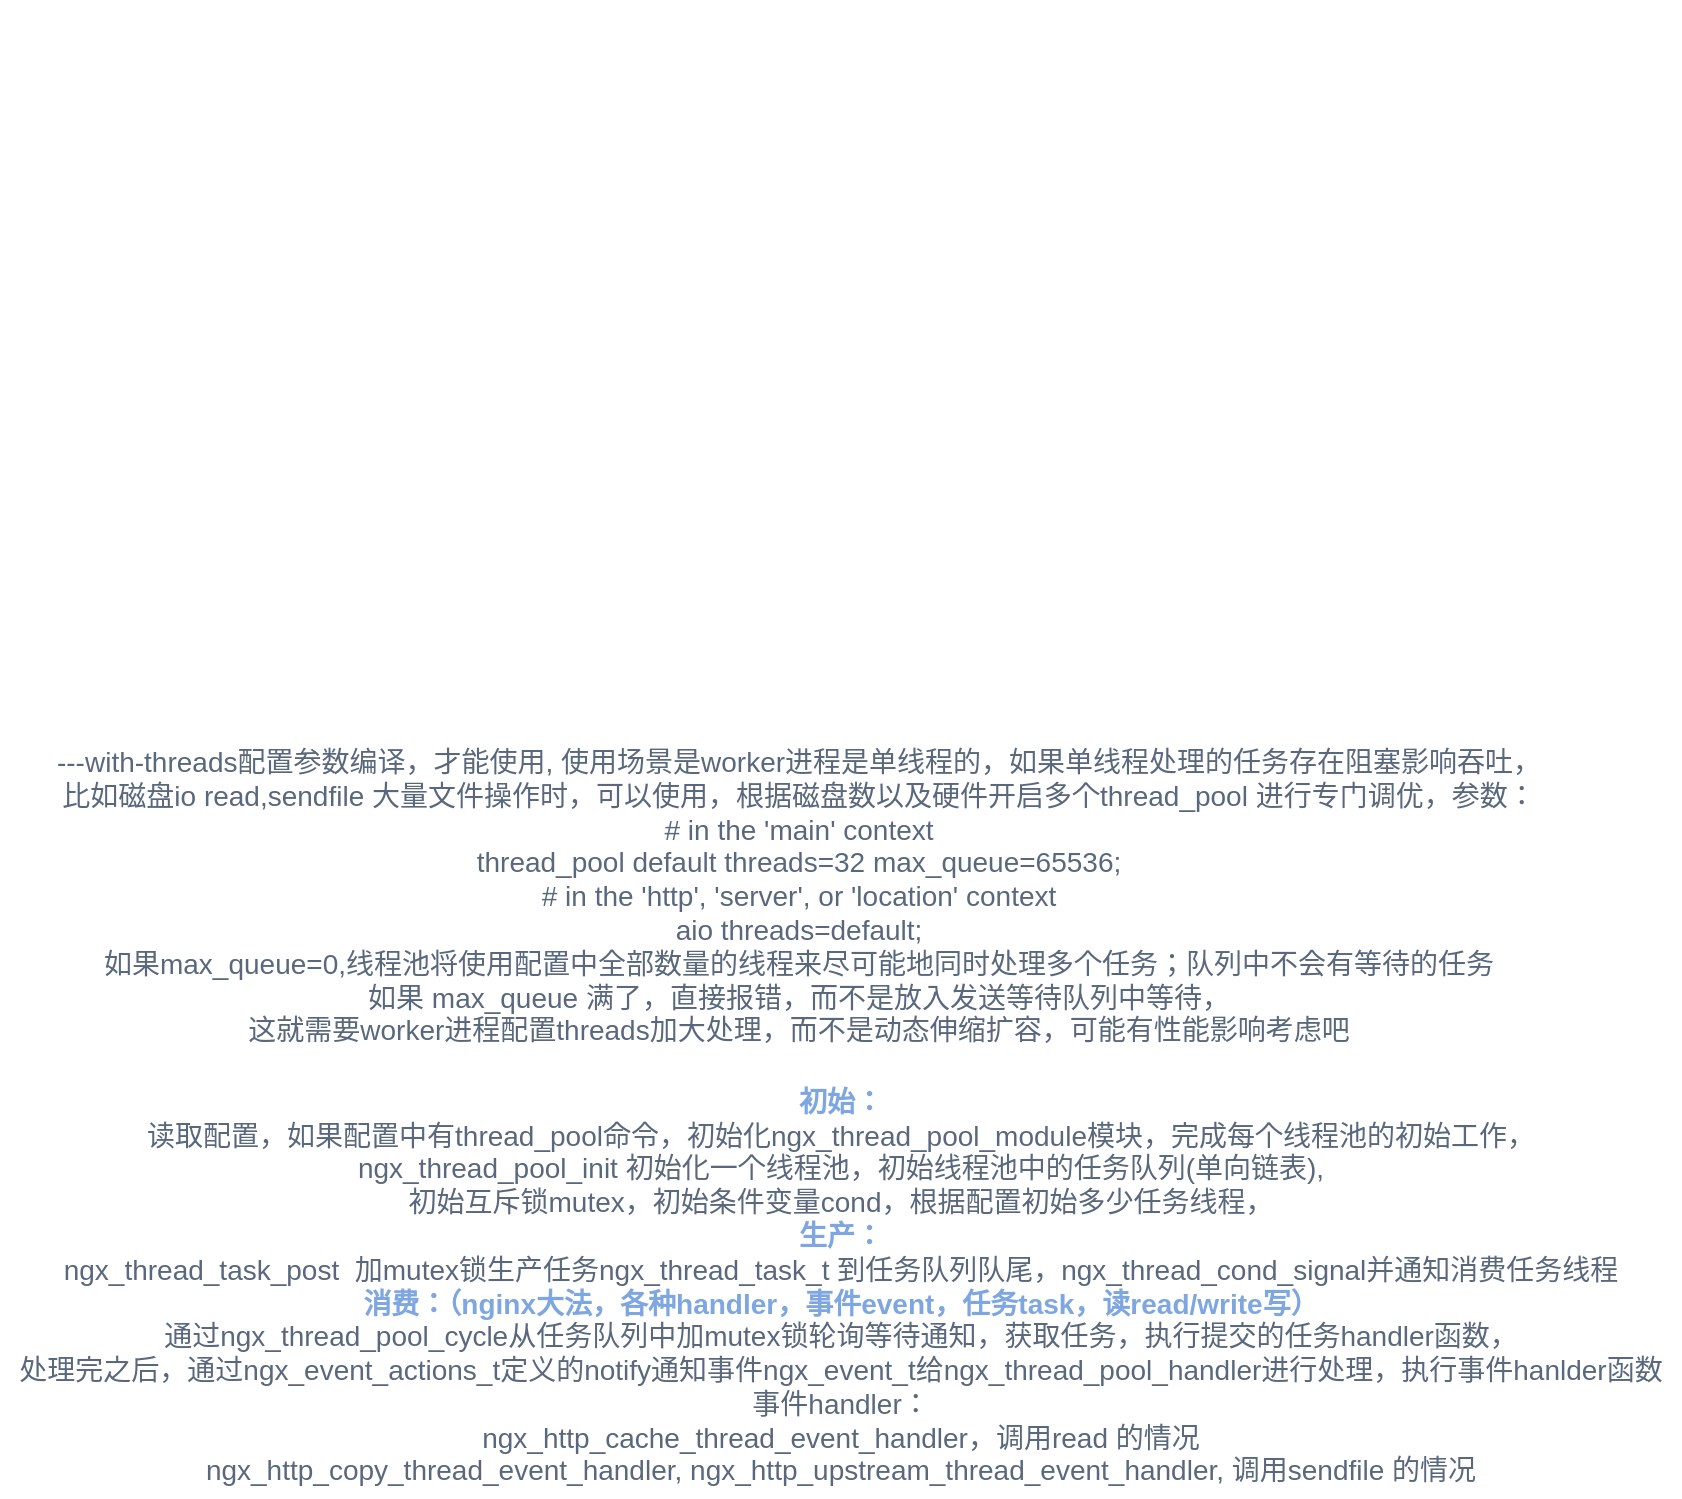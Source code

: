 <mxfile version="15.8.6" type="github">
  <diagram id="FWJPGezK9j8gdbF37r2M" name="Page-1">
    <mxGraphModel dx="1773" dy="603" grid="1" gridSize="10" guides="1" tooltips="1" connect="1" arrows="1" fold="1" page="1" pageScale="1" pageWidth="827" pageHeight="1169" math="0" shadow="0">
      <root>
        <mxCell id="0" />
        <mxCell id="1" parent="0" />
        <mxCell id="SzUL2O4MbR3VGQP7T_4b-2" value="" style="shape=image;verticalLabelPosition=bottom;labelBackgroundColor=#ffffff;verticalAlign=top;aspect=fixed;imageAspect=0;image=https://www.nginx.com/wp-content/uploads/2016/07/thread-pools-worker-process-event-cycle.png;" vertex="1" parent="1">
          <mxGeometry x="10" y="167.88" width="746.42" height="353.12" as="geometry" />
        </mxCell>
        <mxCell id="SzUL2O4MbR3VGQP7T_4b-3" value="---with-threads配置参数编译，才能使用, 使用场景是worker进程是单线程的，如果单线程处理的任务存在阻塞影响吞吐，&lt;br style=&quot;font-size: 14px;&quot;&gt;比如磁盘io read,sendfile 大量文件操作时，可以使用，根据磁盘数以及硬件开启多个thread_pool 进行专门调优，参数：&lt;br style=&quot;font-size: 14px;&quot;&gt;&lt;div style=&quot;font-size: 14px;&quot;&gt;# in the &#39;main&#39; context&lt;/div&gt;&lt;div style=&quot;font-size: 14px;&quot;&gt;thread_pool default threads=32 max_queue=65536;&lt;/div&gt;&lt;div style=&quot;font-size: 14px;&quot;&gt;# in the &#39;http&#39;, &#39;server&#39;, or &#39;location&#39; context&lt;/div&gt;&lt;div style=&quot;font-size: 14px;&quot;&gt;aio threads=default;&lt;/div&gt;&lt;div style=&quot;font-size: 14px;&quot;&gt;如果max_queue=0,线程池将使用配置中全部数量的线程来尽可能地同时处理多个任务；队列中不会有等待的任务&lt;/div&gt;&lt;div style=&quot;font-size: 14px;&quot;&gt;&lt;div style=&quot;font-size: 14px;&quot;&gt;如果 max_queue&amp;nbsp;满了，直接报错，而不是放入发送等待队列中等待，&lt;/div&gt;&lt;div style=&quot;font-size: 14px;&quot;&gt;这就需要worker进程配置threads加大处理，而不是动态伸缩扩容，可能有性能影响考虑吧&lt;/div&gt;&lt;/div&gt;" style="text;html=1;align=center;verticalAlign=middle;resizable=0;points=[];autosize=1;strokeColor=none;fillColor=none;fontSize=14;fontColor=#5A687D;fontStyle=0" vertex="1" parent="1">
          <mxGeometry x="8" y="535" width="760" height="160" as="geometry" />
        </mxCell>
        <mxCell id="SzUL2O4MbR3VGQP7T_4b-4" value="&lt;b style=&quot;font-size: 14px&quot;&gt;&lt;font color=&quot;#7ea6e0&quot;&gt;初始：&lt;br style=&quot;font-size: 14px&quot;&gt;&lt;/font&gt;&lt;/b&gt;读取配置，如果配置中有thread_pool命令，初始化ngx_thread_pool_module模块，完成每个线程池的初始工作，&lt;br style=&quot;font-size: 14px&quot;&gt;ngx_thread_pool_init 初始化一个线程池，初始线程池中的任务队列(单向链表),&lt;br style=&quot;font-size: 14px&quot;&gt;初始互斥锁mutex，初始条件变量cond，根据配置初始多少任务线程，&lt;br style=&quot;font-size: 14px&quot;&gt;&lt;b style=&quot;font-size: 14px&quot;&gt;&lt;font color=&quot;#7ea6e0&quot;&gt;生产：&lt;br style=&quot;font-size: 14px&quot;&gt;&lt;/font&gt;&lt;/b&gt;ngx_thread_task_post&amp;nbsp; 加mutex锁生产任务ngx_thread_task_t 到任务队列队尾，ngx_thread_cond_signal并通知消费任务线程&lt;br style=&quot;font-size: 14px&quot;&gt;&lt;b style=&quot;font-size: 14px&quot;&gt;&lt;font color=&quot;#7ea6e0&quot;&gt;消费：（nginx大法，各种handler，事件event，任务task，读read/write写）&lt;br style=&quot;font-size: 14px&quot;&gt;&lt;/font&gt;&lt;/b&gt;通过ngx_thread_pool_cycle从任务队列中加mutex锁轮询等待通知，获取任务，执行提交的任务handler函数，&lt;br style=&quot;font-size: 14px&quot;&gt;处理完之后，通过ngx_event_actions_t定义的notify通知事件ngx_event_t给ngx_thread_pool_handler进行处理，执行事件hanlder函数&lt;br&gt;事件handler：&lt;br&gt;ngx_http_cache_thread_event_handler，调用read 的情况&lt;br&gt;&amp;nbsp;ngx_http_copy_thread_event_handler, ngx_http_upstream_thread_event_handler, 调用sendfile 的情况&amp;nbsp;" style="text;html=1;align=center;verticalAlign=middle;resizable=0;points=[];autosize=1;strokeColor=none;fillColor=none;fontSize=14;fontColor=#5A687D;" vertex="1" parent="1">
          <mxGeometry x="-11" y="705" width="840" height="210" as="geometry" />
        </mxCell>
      </root>
    </mxGraphModel>
  </diagram>
</mxfile>
